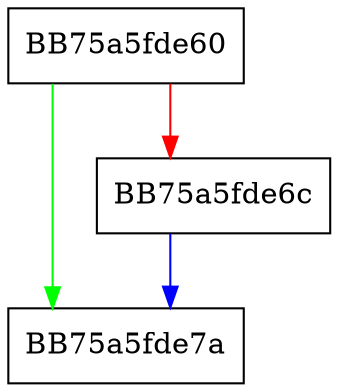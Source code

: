 digraph HUF_setValue {
  node [shape="box"];
  graph [splines=ortho];
  BB75a5fde60 -> BB75a5fde7a [color="green"];
  BB75a5fde60 -> BB75a5fde6c [color="red"];
  BB75a5fde6c -> BB75a5fde7a [color="blue"];
}